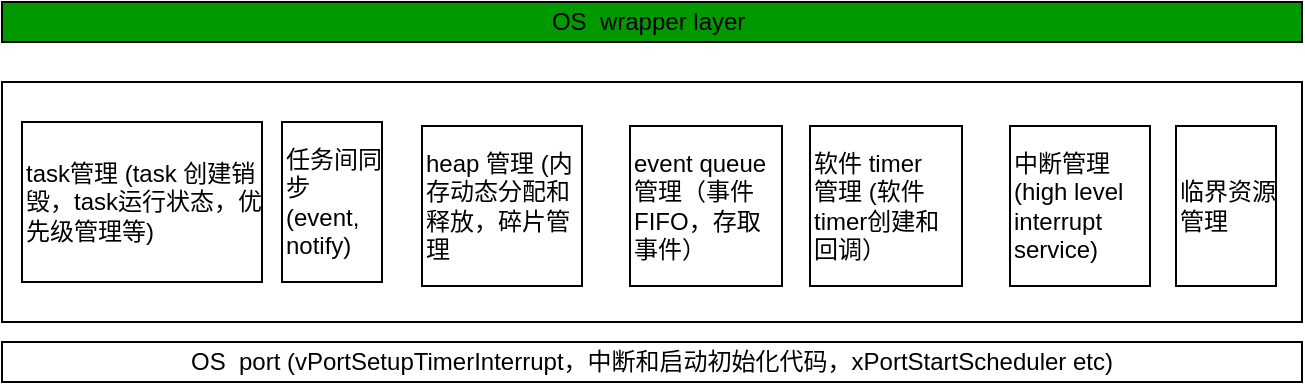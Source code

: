 <mxfile version="13.9.9" type="device"><diagram id="Lcv5af3n941zujSemcR5" name="Page-1"><mxGraphModel dx="1086" dy="806" grid="1" gridSize="10" guides="1" tooltips="1" connect="1" arrows="1" fold="1" page="1" pageScale="1" pageWidth="1169" pageHeight="827" math="0" shadow="0"><root><mxCell id="0"/><mxCell id="1" parent="0"/><mxCell id="epKDQ2EQAWmJIyP4jqPI-1" value="OS&amp;nbsp; wrapper layer&amp;nbsp;" style="rounded=0;whiteSpace=wrap;html=1;fillColor=#009900;" parent="1" vertex="1"><mxGeometry x="220" y="380" width="650" height="20" as="geometry"/></mxCell><mxCell id="epKDQ2EQAWmJIyP4jqPI-2" value="" style="rounded=0;whiteSpace=wrap;html=1;" parent="1" vertex="1"><mxGeometry x="220" y="420" width="650" height="120" as="geometry"/></mxCell><mxCell id="epKDQ2EQAWmJIyP4jqPI-3" value="task管理 (task 创建销毁，task运行状态，优先级管理等)" style="rounded=0;whiteSpace=wrap;html=1;align=left;" parent="1" vertex="1"><mxGeometry x="230" y="440" width="120" height="80" as="geometry"/></mxCell><mxCell id="epKDQ2EQAWmJIyP4jqPI-4" value="heap 管理 (内存动态分配和释放，碎片管理" style="rounded=0;whiteSpace=wrap;html=1;align=left;" parent="1" vertex="1"><mxGeometry x="430" y="442" width="80" height="80" as="geometry"/></mxCell><mxCell id="epKDQ2EQAWmJIyP4jqPI-6" value="event queue管理（事件FIFO，存取事件）" style="rounded=0;whiteSpace=wrap;html=1;align=left;" parent="1" vertex="1"><mxGeometry x="534" y="442" width="76" height="80" as="geometry"/></mxCell><mxCell id="epKDQ2EQAWmJIyP4jqPI-8" value="软件 timer&lt;br&gt;管理 (软件timer创建和回调）" style="rounded=0;whiteSpace=wrap;html=1;align=left;" parent="1" vertex="1"><mxGeometry x="624" y="442" width="76" height="80" as="geometry"/></mxCell><mxCell id="epKDQ2EQAWmJIyP4jqPI-9" value="中断管理 (high level interrupt service)" style="rounded=0;whiteSpace=wrap;html=1;align=left;" parent="1" vertex="1"><mxGeometry x="724" y="442" width="70" height="80" as="geometry"/></mxCell><mxCell id="epKDQ2EQAWmJIyP4jqPI-10" value="临界资源管理" style="rounded=0;whiteSpace=wrap;html=1;align=left;" parent="1" vertex="1"><mxGeometry x="807" y="442" width="50" height="80" as="geometry"/></mxCell><mxCell id="epKDQ2EQAWmJIyP4jqPI-12" value="任务间同步&amp;nbsp; (event,&lt;br&gt;notify)" style="rounded=0;whiteSpace=wrap;html=1;align=left;" parent="1" vertex="1"><mxGeometry x="360" y="440" width="50" height="80" as="geometry"/></mxCell><mxCell id="epKDQ2EQAWmJIyP4jqPI-15" value="OS&amp;nbsp; port (vPortSetupTimerInterrupt，中断和启动初始化代码，xPortStartScheduler etc)" style="rounded=0;whiteSpace=wrap;html=1;" parent="1" vertex="1"><mxGeometry x="220" y="550" width="650" height="20" as="geometry"/></mxCell></root></mxGraphModel></diagram></mxfile>